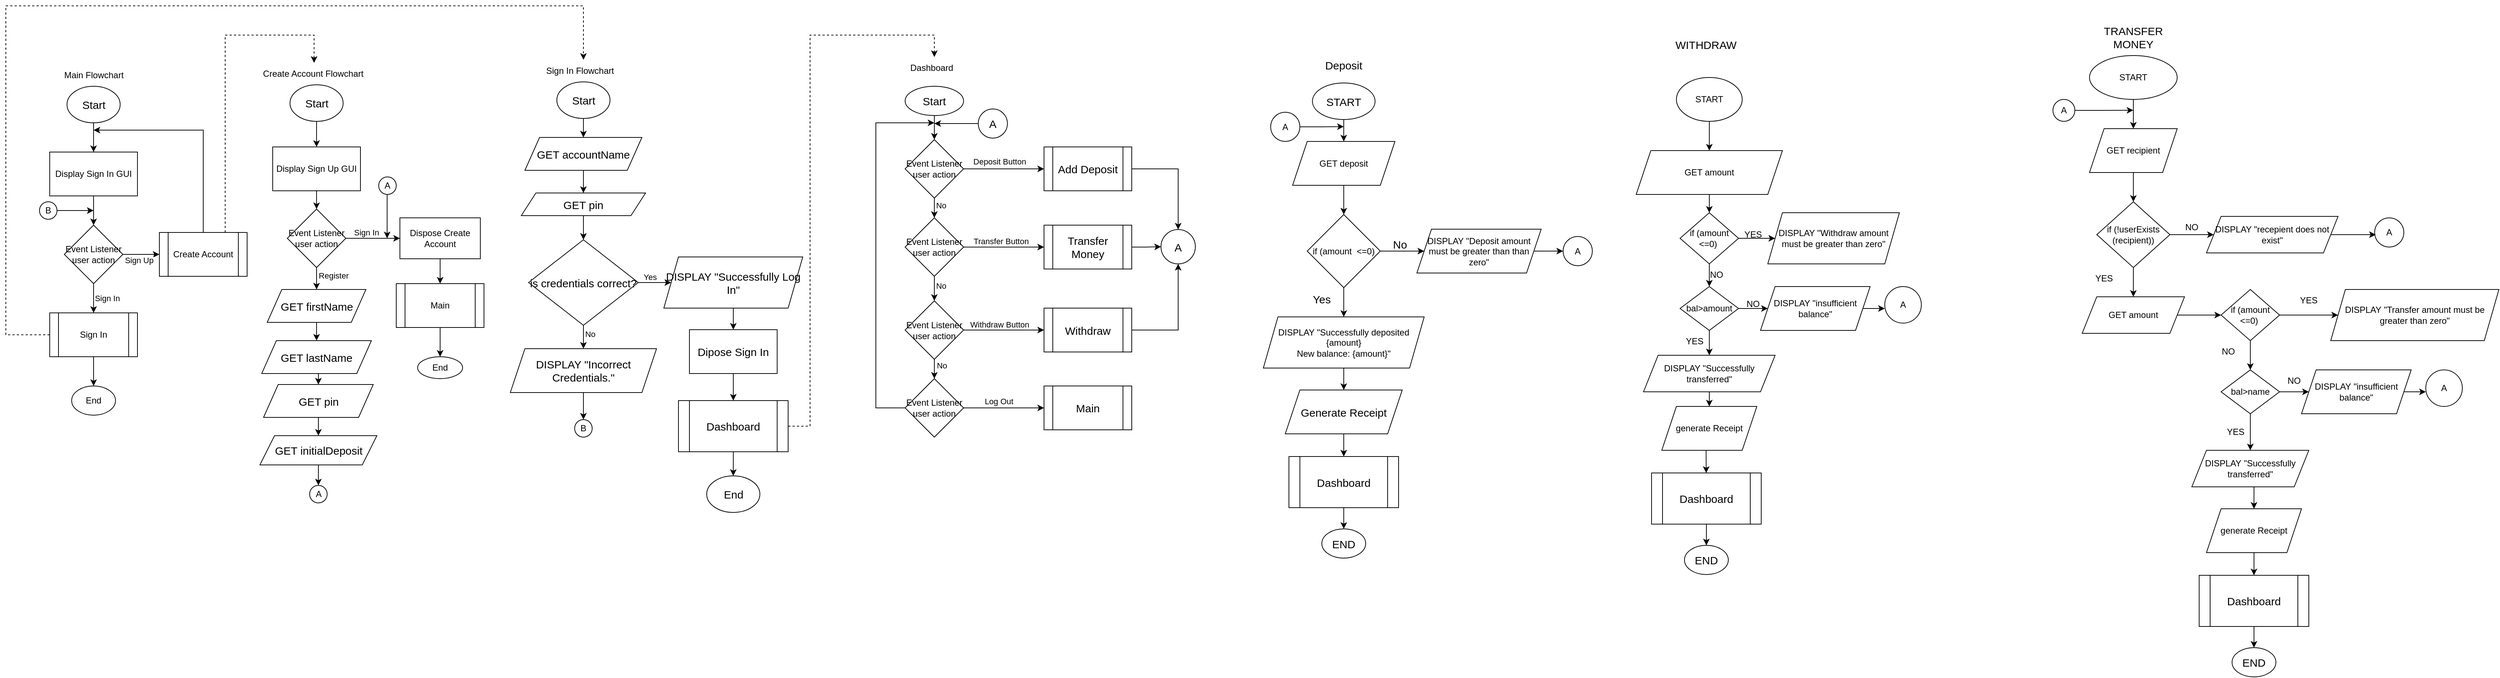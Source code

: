 <mxfile version="25.0.2">
  <diagram name="Page-1" id="4uDW6pqK8jlAVulysUsF">
    <mxGraphModel dx="2317" dy="11887" grid="1" gridSize="10" guides="1" tooltips="1" connect="1" arrows="1" fold="1" page="1" pageScale="1" pageWidth="850" pageHeight="1100" math="0" shadow="0">
      <root>
        <mxCell id="0" />
        <mxCell id="1" parent="0" />
        <mxCell id="JkztsXf71j5ndPKpqwyT-1" style="edgeStyle=orthogonalEdgeStyle;rounded=0;orthogonalLoop=1;jettySize=auto;html=1;exitX=0.5;exitY=1;exitDx=0;exitDy=0;entryX=0.5;entryY=0;entryDx=0;entryDy=0;" parent="1" source="JkztsXf71j5ndPKpqwyT-171" target="JkztsXf71j5ndPKpqwyT-6" edge="1">
          <mxGeometry relative="1" as="geometry">
            <mxPoint x="415.005" y="-9557" as="sourcePoint" />
            <mxPoint x="415.0" y="-9527" as="targetPoint" />
          </mxGeometry>
        </mxCell>
        <mxCell id="JkztsXf71j5ndPKpqwyT-186" value="Register" style="edgeLabel;html=1;align=center;verticalAlign=middle;resizable=0;points=[];" parent="JkztsXf71j5ndPKpqwyT-1" vertex="1" connectable="0">
          <mxGeometry x="-0.175" relative="1" as="geometry">
            <mxPoint x="23" y="-2" as="offset" />
          </mxGeometry>
        </mxCell>
        <mxCell id="JkztsXf71j5ndPKpqwyT-170" value="" style="edgeStyle=orthogonalEdgeStyle;rounded=0;orthogonalLoop=1;jettySize=auto;html=1;" parent="1" source="JkztsXf71j5ndPKpqwyT-2" target="JkztsXf71j5ndPKpqwyT-169" edge="1">
          <mxGeometry relative="1" as="geometry" />
        </mxCell>
        <mxCell id="JkztsXf71j5ndPKpqwyT-2" value="&lt;span style=&quot;font-size: 15px;&quot;&gt;Start&lt;/span&gt;" style="ellipse;whiteSpace=wrap;html=1;" parent="1" vertex="1">
          <mxGeometry x="378.64" y="-9852" width="72.73" height="50" as="geometry" />
        </mxCell>
        <mxCell id="JkztsXf71j5ndPKpqwyT-5" style="edgeStyle=orthogonalEdgeStyle;rounded=0;orthogonalLoop=1;jettySize=auto;html=1;exitX=0.5;exitY=1;exitDx=0;exitDy=0;" parent="1" source="JkztsXf71j5ndPKpqwyT-6" target="JkztsXf71j5ndPKpqwyT-8" edge="1">
          <mxGeometry relative="1" as="geometry" />
        </mxCell>
        <mxCell id="JkztsXf71j5ndPKpqwyT-6" value="&lt;font style=&quot;font-size: 15px;&quot;&gt;GET firstName&lt;/font&gt;" style="shape=parallelogram;perimeter=parallelogramPerimeter;whiteSpace=wrap;html=1;fixedSize=1;" parent="1" vertex="1">
          <mxGeometry x="347.5" y="-9572" width="135" height="45" as="geometry" />
        </mxCell>
        <mxCell id="JkztsXf71j5ndPKpqwyT-7" style="edgeStyle=orthogonalEdgeStyle;rounded=0;orthogonalLoop=1;jettySize=auto;html=1;exitX=0.5;exitY=1;exitDx=0;exitDy=0;entryX=0.5;entryY=0;entryDx=0;entryDy=0;" parent="1" source="JkztsXf71j5ndPKpqwyT-8" target="JkztsXf71j5ndPKpqwyT-10" edge="1">
          <mxGeometry relative="1" as="geometry" />
        </mxCell>
        <mxCell id="JkztsXf71j5ndPKpqwyT-8" value="&lt;font style=&quot;font-size: 15px;&quot;&gt;GET lastName&lt;/font&gt;" style="shape=parallelogram;perimeter=parallelogramPerimeter;whiteSpace=wrap;html=1;fixedSize=1;" parent="1" vertex="1">
          <mxGeometry x="340" y="-9502" width="150" height="45" as="geometry" />
        </mxCell>
        <mxCell id="JkztsXf71j5ndPKpqwyT-9" style="edgeStyle=orthogonalEdgeStyle;rounded=0;orthogonalLoop=1;jettySize=auto;html=1;exitX=0.5;exitY=1;exitDx=0;exitDy=0;entryX=0.5;entryY=0;entryDx=0;entryDy=0;" parent="1" source="JkztsXf71j5ndPKpqwyT-10" target="JkztsXf71j5ndPKpqwyT-12" edge="1">
          <mxGeometry relative="1" as="geometry" />
        </mxCell>
        <mxCell id="JkztsXf71j5ndPKpqwyT-10" value="&lt;font style=&quot;font-size: 15px;&quot;&gt;GET pin&lt;/font&gt;" style="shape=parallelogram;perimeter=parallelogramPerimeter;whiteSpace=wrap;html=1;fixedSize=1;" parent="1" vertex="1">
          <mxGeometry x="342.5" y="-9442" width="150" height="45" as="geometry" />
        </mxCell>
        <mxCell id="JkztsXf71j5ndPKpqwyT-209" value="" style="edgeStyle=orthogonalEdgeStyle;rounded=0;orthogonalLoop=1;jettySize=auto;html=1;" parent="1" source="JkztsXf71j5ndPKpqwyT-12" target="JkztsXf71j5ndPKpqwyT-208" edge="1">
          <mxGeometry relative="1" as="geometry" />
        </mxCell>
        <mxCell id="JkztsXf71j5ndPKpqwyT-12" value="&lt;font style=&quot;font-size: 15px;&quot;&gt;GET initialDeposit&lt;/font&gt;" style="shape=parallelogram;perimeter=parallelogramPerimeter;whiteSpace=wrap;html=1;fixedSize=1;" parent="1" vertex="1">
          <mxGeometry x="337.5" y="-9372" width="160" height="40" as="geometry" />
        </mxCell>
        <mxCell id="JkztsXf71j5ndPKpqwyT-15" style="edgeStyle=orthogonalEdgeStyle;rounded=0;orthogonalLoop=1;jettySize=auto;html=1;exitX=0.5;exitY=1;exitDx=0;exitDy=0;entryX=0.5;entryY=0;entryDx=0;entryDy=0;" parent="1" source="JkztsXf71j5ndPKpqwyT-219" target="JkztsXf71j5ndPKpqwyT-18" edge="1">
          <mxGeometry relative="1" as="geometry">
            <mxPoint x="780.005" y="-9803.5" as="sourcePoint" />
          </mxGeometry>
        </mxCell>
        <mxCell id="JkztsXf71j5ndPKpqwyT-17" style="edgeStyle=orthogonalEdgeStyle;rounded=0;orthogonalLoop=1;jettySize=auto;html=1;exitX=0.5;exitY=1;exitDx=0;exitDy=0;entryX=0.5;entryY=0;entryDx=0;entryDy=0;" parent="1" source="JkztsXf71j5ndPKpqwyT-18" target="JkztsXf71j5ndPKpqwyT-20" edge="1">
          <mxGeometry relative="1" as="geometry" />
        </mxCell>
        <mxCell id="JkztsXf71j5ndPKpqwyT-18" value="GET accountName" style="shape=parallelogram;perimeter=parallelogramPerimeter;whiteSpace=wrap;html=1;fixedSize=1;fontSize=15;" parent="1" vertex="1">
          <mxGeometry x="700" y="-9780" width="160" height="45" as="geometry" />
        </mxCell>
        <mxCell id="JkztsXf71j5ndPKpqwyT-19" style="edgeStyle=orthogonalEdgeStyle;rounded=0;orthogonalLoop=1;jettySize=auto;html=1;exitX=0.5;exitY=1;exitDx=0;exitDy=0;entryX=0.5;entryY=0;entryDx=0;entryDy=0;" parent="1" source="JkztsXf71j5ndPKpqwyT-20" target="JkztsXf71j5ndPKpqwyT-23" edge="1">
          <mxGeometry relative="1" as="geometry">
            <mxPoint x="780" y="-9573.5" as="targetPoint" />
          </mxGeometry>
        </mxCell>
        <mxCell id="JkztsXf71j5ndPKpqwyT-20" value="GET pin" style="shape=parallelogram;perimeter=parallelogramPerimeter;whiteSpace=wrap;html=1;fixedSize=1;fontSize=15;" parent="1" vertex="1">
          <mxGeometry x="695" y="-9704" width="170" height="31" as="geometry" />
        </mxCell>
        <mxCell id="JkztsXf71j5ndPKpqwyT-21" style="edgeStyle=orthogonalEdgeStyle;rounded=0;orthogonalLoop=1;jettySize=auto;html=1;exitX=1;exitY=0.5;exitDx=0;exitDy=0;entryX=0;entryY=0.5;entryDx=0;entryDy=0;" parent="1" source="JkztsXf71j5ndPKpqwyT-23" target="JkztsXf71j5ndPKpqwyT-25" edge="1">
          <mxGeometry relative="1" as="geometry" />
        </mxCell>
        <mxCell id="JkztsXf71j5ndPKpqwyT-225" value="Yes" style="edgeLabel;html=1;align=center;verticalAlign=middle;resizable=0;points=[];" parent="JkztsXf71j5ndPKpqwyT-21" vertex="1" connectable="0">
          <mxGeometry x="-0.115" y="-3" relative="1" as="geometry">
            <mxPoint y="-5" as="offset" />
          </mxGeometry>
        </mxCell>
        <mxCell id="JkztsXf71j5ndPKpqwyT-22" style="edgeStyle=orthogonalEdgeStyle;rounded=0;orthogonalLoop=1;jettySize=auto;html=1;exitX=0.5;exitY=1;exitDx=0;exitDy=0;entryX=0.5;entryY=0;entryDx=0;entryDy=0;" parent="1" source="JkztsXf71j5ndPKpqwyT-23" target="JkztsXf71j5ndPKpqwyT-29" edge="1">
          <mxGeometry relative="1" as="geometry" />
        </mxCell>
        <mxCell id="JkztsXf71j5ndPKpqwyT-224" value="No" style="edgeLabel;html=1;align=center;verticalAlign=middle;resizable=0;points=[];" parent="JkztsXf71j5ndPKpqwyT-22" vertex="1" connectable="0">
          <mxGeometry x="-0.317" relative="1" as="geometry">
            <mxPoint x="9" y="1" as="offset" />
          </mxGeometry>
        </mxCell>
        <mxCell id="JkztsXf71j5ndPKpqwyT-23" value="is credentials correct?" style="rhombus;whiteSpace=wrap;html=1;fontSize=15;" parent="1" vertex="1">
          <mxGeometry x="705" y="-9640" width="150" height="117" as="geometry" />
        </mxCell>
        <mxCell id="JkztsXf71j5ndPKpqwyT-232" value="" style="edgeStyle=orthogonalEdgeStyle;rounded=0;orthogonalLoop=1;jettySize=auto;html=1;" parent="1" source="JkztsXf71j5ndPKpqwyT-25" target="JkztsXf71j5ndPKpqwyT-231" edge="1">
          <mxGeometry relative="1" as="geometry" />
        </mxCell>
        <mxCell id="JkztsXf71j5ndPKpqwyT-25" value="DISPLAY &quot;Successfully Log In&quot;" style="shape=parallelogram;perimeter=parallelogramPerimeter;whiteSpace=wrap;html=1;fixedSize=1;fontSize=15;" parent="1" vertex="1">
          <mxGeometry x="890" y="-9616.5" width="190" height="70" as="geometry" />
        </mxCell>
        <mxCell id="JkztsXf71j5ndPKpqwyT-26" style="edgeStyle=orthogonalEdgeStyle;rounded=0;orthogonalLoop=1;jettySize=auto;html=1;exitX=0.5;exitY=1;exitDx=0;exitDy=0;" parent="1" edge="1">
          <mxGeometry relative="1" as="geometry">
            <mxPoint x="900" y="-9606.5" as="sourcePoint" />
            <mxPoint x="900" y="-9606.5" as="targetPoint" />
          </mxGeometry>
        </mxCell>
        <mxCell id="JkztsXf71j5ndPKpqwyT-245" value="" style="edgeStyle=orthogonalEdgeStyle;rounded=0;orthogonalLoop=1;jettySize=auto;html=1;" parent="1" source="JkztsXf71j5ndPKpqwyT-29" target="JkztsXf71j5ndPKpqwyT-243" edge="1">
          <mxGeometry relative="1" as="geometry" />
        </mxCell>
        <mxCell id="JkztsXf71j5ndPKpqwyT-29" value="DISPLAY &quot;Incorrect Credentials.&quot;" style="shape=parallelogram;perimeter=parallelogramPerimeter;whiteSpace=wrap;html=1;fixedSize=1;fontSize=15;" parent="1" vertex="1">
          <mxGeometry x="680" y="-9491" width="200" height="60" as="geometry" />
        </mxCell>
        <mxCell id="JkztsXf71j5ndPKpqwyT-248" value="" style="edgeStyle=orthogonalEdgeStyle;rounded=0;orthogonalLoop=1;jettySize=auto;html=1;" parent="1" source="JkztsXf71j5ndPKpqwyT-45" target="JkztsXf71j5ndPKpqwyT-247" edge="1">
          <mxGeometry relative="1" as="geometry" />
        </mxCell>
        <mxCell id="JkztsXf71j5ndPKpqwyT-45" value="&lt;font style=&quot;font-size: 15px;&quot;&gt;Dashboard&lt;/font&gt;" style="shape=process;whiteSpace=wrap;html=1;backgroundOutline=1;" parent="1" vertex="1">
          <mxGeometry x="910" y="-9420" width="150" height="70" as="geometry" />
        </mxCell>
        <mxCell id="JkztsXf71j5ndPKpqwyT-157" value="" style="edgeStyle=orthogonalEdgeStyle;rounded=0;orthogonalLoop=1;jettySize=auto;html=1;" parent="1" source="JkztsXf71j5ndPKpqwyT-139" target="JkztsXf71j5ndPKpqwyT-156" edge="1">
          <mxGeometry relative="1" as="geometry" />
        </mxCell>
        <mxCell id="JkztsXf71j5ndPKpqwyT-139" value="&lt;span style=&quot;font-size: 15px;&quot;&gt;Start&lt;/span&gt;" style="ellipse;whiteSpace=wrap;html=1;" parent="1" vertex="1">
          <mxGeometry x="73.64" y="-9850" width="72.73" height="50" as="geometry" />
        </mxCell>
        <mxCell id="JkztsXf71j5ndPKpqwyT-203" value="" style="edgeStyle=orthogonalEdgeStyle;rounded=0;orthogonalLoop=1;jettySize=auto;html=1;" parent="1" source="JkztsXf71j5ndPKpqwyT-142" target="JkztsXf71j5ndPKpqwyT-202" edge="1">
          <mxGeometry relative="1" as="geometry" />
        </mxCell>
        <mxCell id="JkztsXf71j5ndPKpqwyT-142" value="Sign In" style="shape=process;whiteSpace=wrap;html=1;backgroundOutline=1;" parent="1" vertex="1">
          <mxGeometry x="50.005" y="-9540" width="120" height="60" as="geometry" />
        </mxCell>
        <mxCell id="JkztsXf71j5ndPKpqwyT-176" style="edgeStyle=elbowEdgeStyle;rounded=0;orthogonalLoop=1;jettySize=auto;html=1;" parent="1" source="JkztsXf71j5ndPKpqwyT-153" edge="1">
          <mxGeometry relative="1" as="geometry">
            <mxPoint x="110" y="-9790" as="targetPoint" />
            <Array as="points">
              <mxPoint x="260" y="-9700" />
            </Array>
          </mxGeometry>
        </mxCell>
        <mxCell id="JkztsXf71j5ndPKpqwyT-237" style="edgeStyle=orthogonalEdgeStyle;rounded=0;orthogonalLoop=1;jettySize=auto;html=1;exitX=0.75;exitY=0;exitDx=0;exitDy=0;entryX=0.51;entryY=0;entryDx=0;entryDy=0;entryPerimeter=0;dashed=1;" parent="1" source="JkztsXf71j5ndPKpqwyT-153" target="JkztsXf71j5ndPKpqwyT-168" edge="1">
          <mxGeometry relative="1" as="geometry">
            <mxPoint x="320" y="-9920" as="targetPoint" />
            <Array as="points">
              <mxPoint x="290" y="-9920" />
              <mxPoint x="412" y="-9920" />
            </Array>
          </mxGeometry>
        </mxCell>
        <mxCell id="JkztsXf71j5ndPKpqwyT-153" value="Create Account" style="shape=process;whiteSpace=wrap;html=1;backgroundOutline=1;" parent="1" vertex="1">
          <mxGeometry x="200.005" y="-9650" width="120" height="60" as="geometry" />
        </mxCell>
        <mxCell id="JkztsXf71j5ndPKpqwyT-160" value="" style="edgeStyle=orthogonalEdgeStyle;rounded=0;orthogonalLoop=1;jettySize=auto;html=1;" parent="1" source="JkztsXf71j5ndPKpqwyT-156" target="JkztsXf71j5ndPKpqwyT-159" edge="1">
          <mxGeometry relative="1" as="geometry" />
        </mxCell>
        <mxCell id="JkztsXf71j5ndPKpqwyT-156" value="Display Sign In GUI" style="whiteSpace=wrap;html=1;" parent="1" vertex="1">
          <mxGeometry x="50.01" y="-9760" width="120" height="60" as="geometry" />
        </mxCell>
        <mxCell id="JkztsXf71j5ndPKpqwyT-161" value="" style="edgeStyle=orthogonalEdgeStyle;rounded=0;orthogonalLoop=1;jettySize=auto;html=1;" parent="1" source="JkztsXf71j5ndPKpqwyT-159" target="JkztsXf71j5ndPKpqwyT-142" edge="1">
          <mxGeometry relative="1" as="geometry" />
        </mxCell>
        <mxCell id="JkztsXf71j5ndPKpqwyT-174" value="Sign In&amp;nbsp;" style="edgeLabel;html=1;align=center;verticalAlign=middle;resizable=0;points=[];" parent="JkztsXf71j5ndPKpqwyT-161" vertex="1" connectable="0">
          <mxGeometry x="-0.192" y="1" relative="1" as="geometry">
            <mxPoint x="19" y="4" as="offset" />
          </mxGeometry>
        </mxCell>
        <mxCell id="JkztsXf71j5ndPKpqwyT-164" value="" style="edgeStyle=orthogonalEdgeStyle;rounded=0;orthogonalLoop=1;jettySize=auto;html=1;" parent="1" source="JkztsXf71j5ndPKpqwyT-159" target="JkztsXf71j5ndPKpqwyT-153" edge="1">
          <mxGeometry relative="1" as="geometry" />
        </mxCell>
        <mxCell id="JkztsXf71j5ndPKpqwyT-173" value="Sign Up" style="edgeLabel;html=1;align=center;verticalAlign=middle;resizable=0;points=[];" parent="JkztsXf71j5ndPKpqwyT-164" vertex="1" connectable="0">
          <mxGeometry x="-0.172" y="1" relative="1" as="geometry">
            <mxPoint x="1" y="9" as="offset" />
          </mxGeometry>
        </mxCell>
        <mxCell id="JkztsXf71j5ndPKpqwyT-159" value="Event Listener user action" style="rhombus;whiteSpace=wrap;html=1;" parent="1" vertex="1">
          <mxGeometry x="70.005" y="-9660" width="80" height="80" as="geometry" />
        </mxCell>
        <mxCell id="JkztsXf71j5ndPKpqwyT-167" value="Main Flowchart" style="text;html=1;align=center;verticalAlign=middle;resizable=0;points=[];autosize=1;strokeColor=none;fillColor=none;" parent="1" vertex="1">
          <mxGeometry x="60.0" y="-9880" width="100" height="30" as="geometry" />
        </mxCell>
        <mxCell id="JkztsXf71j5ndPKpqwyT-168" value="Create Account Flowchart" style="text;html=1;align=center;verticalAlign=middle;resizable=0;points=[];autosize=1;strokeColor=none;fillColor=none;" parent="1" vertex="1">
          <mxGeometry x="330" y="-9882" width="160" height="30" as="geometry" />
        </mxCell>
        <mxCell id="JkztsXf71j5ndPKpqwyT-172" value="" style="edgeStyle=orthogonalEdgeStyle;rounded=0;orthogonalLoop=1;jettySize=auto;html=1;" parent="1" source="JkztsXf71j5ndPKpqwyT-169" target="JkztsXf71j5ndPKpqwyT-171" edge="1">
          <mxGeometry relative="1" as="geometry" />
        </mxCell>
        <mxCell id="JkztsXf71j5ndPKpqwyT-169" value="Display Sign Up GUI" style="whiteSpace=wrap;html=1;" parent="1" vertex="1">
          <mxGeometry x="355.005" y="-9767" width="120" height="60" as="geometry" />
        </mxCell>
        <mxCell id="JkztsXf71j5ndPKpqwyT-215" value="" style="edgeStyle=orthogonalEdgeStyle;rounded=0;orthogonalLoop=1;jettySize=auto;html=1;" parent="1" source="JkztsXf71j5ndPKpqwyT-171" target="JkztsXf71j5ndPKpqwyT-214" edge="1">
          <mxGeometry relative="1" as="geometry" />
        </mxCell>
        <mxCell id="JkztsXf71j5ndPKpqwyT-216" value="Sign In" style="edgeLabel;html=1;align=center;verticalAlign=middle;resizable=0;points=[];" parent="JkztsXf71j5ndPKpqwyT-215" vertex="1" connectable="0">
          <mxGeometry x="-0.447" y="1" relative="1" as="geometry">
            <mxPoint x="7" y="-7" as="offset" />
          </mxGeometry>
        </mxCell>
        <mxCell id="JkztsXf71j5ndPKpqwyT-171" value="Event Listener&lt;div&gt;user action&lt;/div&gt;" style="rhombus;whiteSpace=wrap;html=1;" parent="1" vertex="1">
          <mxGeometry x="375.005" y="-9682" width="80" height="80" as="geometry" />
        </mxCell>
        <mxCell id="JkztsXf71j5ndPKpqwyT-205" value="" style="edgeStyle=orthogonalEdgeStyle;rounded=0;orthogonalLoop=1;jettySize=auto;html=1;" parent="1" source="JkztsXf71j5ndPKpqwyT-195" target="JkztsXf71j5ndPKpqwyT-204" edge="1">
          <mxGeometry relative="1" as="geometry" />
        </mxCell>
        <mxCell id="JkztsXf71j5ndPKpqwyT-195" value="Main" style="shape=process;whiteSpace=wrap;html=1;backgroundOutline=1;" parent="1" vertex="1">
          <mxGeometry x="523.99" y="-9580" width="120" height="60" as="geometry" />
        </mxCell>
        <mxCell id="JkztsXf71j5ndPKpqwyT-202" value="End" style="ellipse;whiteSpace=wrap;html=1;" parent="1" vertex="1">
          <mxGeometry x="80.02" y="-9440" width="59.98" height="40" as="geometry" />
        </mxCell>
        <mxCell id="JkztsXf71j5ndPKpqwyT-204" value="End" style="ellipse;whiteSpace=wrap;html=1;" parent="1" vertex="1">
          <mxGeometry x="553.24" y="-9480" width="61.5" height="30" as="geometry" />
        </mxCell>
        <mxCell id="JkztsXf71j5ndPKpqwyT-208" value="A" style="ellipse;whiteSpace=wrap;html=1;" parent="1" vertex="1">
          <mxGeometry x="405.5" y="-9304" width="24" height="24" as="geometry" />
        </mxCell>
        <mxCell id="JkztsXf71j5ndPKpqwyT-218" value="" style="edgeStyle=orthogonalEdgeStyle;rounded=0;orthogonalLoop=1;jettySize=auto;html=1;" parent="1" source="JkztsXf71j5ndPKpqwyT-210" edge="1">
          <mxGeometry relative="1" as="geometry">
            <mxPoint x="511.5" y="-9642" as="targetPoint" />
          </mxGeometry>
        </mxCell>
        <mxCell id="JkztsXf71j5ndPKpqwyT-210" value="A" style="ellipse;whiteSpace=wrap;html=1;" parent="1" vertex="1">
          <mxGeometry x="500" y="-9726" width="24" height="24" as="geometry" />
        </mxCell>
        <mxCell id="JkztsXf71j5ndPKpqwyT-217" value="" style="edgeStyle=orthogonalEdgeStyle;rounded=0;orthogonalLoop=1;jettySize=auto;html=1;" parent="1" source="JkztsXf71j5ndPKpqwyT-214" target="JkztsXf71j5ndPKpqwyT-195" edge="1">
          <mxGeometry relative="1" as="geometry" />
        </mxCell>
        <mxCell id="JkztsXf71j5ndPKpqwyT-214" value="Dispose Create Account" style="whiteSpace=wrap;html=1;" parent="1" vertex="1">
          <mxGeometry x="529" y="-9670" width="109.99" height="56" as="geometry" />
        </mxCell>
        <mxCell id="JkztsXf71j5ndPKpqwyT-219" value="&lt;span style=&quot;font-size: 15px;&quot;&gt;Start&lt;/span&gt;" style="ellipse;whiteSpace=wrap;html=1;" parent="1" vertex="1">
          <mxGeometry x="743.63" y="-9856" width="72.73" height="50" as="geometry" />
        </mxCell>
        <mxCell id="JkztsXf71j5ndPKpqwyT-223" style="edgeStyle=orthogonalEdgeStyle;rounded=0;orthogonalLoop=1;jettySize=auto;html=1;exitX=0.5;exitY=1;exitDx=0;exitDy=0;" parent="1" edge="1">
          <mxGeometry relative="1" as="geometry">
            <mxPoint x="760" y="-9476.5" as="sourcePoint" />
            <mxPoint x="760" y="-9476.5" as="targetPoint" />
          </mxGeometry>
        </mxCell>
        <mxCell id="JkztsXf71j5ndPKpqwyT-230" value="Sign In Flowchart" style="text;html=1;align=center;verticalAlign=middle;resizable=0;points=[];autosize=1;strokeColor=none;fillColor=none;" parent="1" vertex="1">
          <mxGeometry x="715" y="-9886" width="120" height="30" as="geometry" />
        </mxCell>
        <mxCell id="JkztsXf71j5ndPKpqwyT-233" value="" style="edgeStyle=orthogonalEdgeStyle;rounded=0;orthogonalLoop=1;jettySize=auto;html=1;" parent="1" source="JkztsXf71j5ndPKpqwyT-231" target="JkztsXf71j5ndPKpqwyT-45" edge="1">
          <mxGeometry relative="1" as="geometry" />
        </mxCell>
        <mxCell id="JkztsXf71j5ndPKpqwyT-231" value="Dipose Sign In" style="whiteSpace=wrap;html=1;fontSize=15;" parent="1" vertex="1">
          <mxGeometry x="925" y="-9517" width="120" height="60" as="geometry" />
        </mxCell>
        <mxCell id="JkztsXf71j5ndPKpqwyT-234" style="edgeStyle=orthogonalEdgeStyle;rounded=0;orthogonalLoop=1;jettySize=auto;html=1;entryX=0.542;entryY=-0.008;entryDx=0;entryDy=0;entryPerimeter=0;dashed=1;" parent="1" source="JkztsXf71j5ndPKpqwyT-142" target="JkztsXf71j5ndPKpqwyT-230" edge="1">
          <mxGeometry relative="1" as="geometry">
            <Array as="points">
              <mxPoint x="-10" y="-9510" />
              <mxPoint x="-10" y="-9960" />
              <mxPoint x="780" y="-9960" />
            </Array>
          </mxGeometry>
        </mxCell>
        <mxCell id="JkztsXf71j5ndPKpqwyT-242" style="edgeStyle=orthogonalEdgeStyle;rounded=0;orthogonalLoop=1;jettySize=auto;html=1;" parent="1" source="JkztsXf71j5ndPKpqwyT-241" edge="1">
          <mxGeometry relative="1" as="geometry">
            <mxPoint x="110" y="-9680" as="targetPoint" />
          </mxGeometry>
        </mxCell>
        <mxCell id="JkztsXf71j5ndPKpqwyT-241" value="B" style="ellipse;whiteSpace=wrap;html=1;" parent="1" vertex="1">
          <mxGeometry x="36.0" y="-9692" width="24" height="24" as="geometry" />
        </mxCell>
        <mxCell id="JkztsXf71j5ndPKpqwyT-243" value="B" style="ellipse;whiteSpace=wrap;html=1;" parent="1" vertex="1">
          <mxGeometry x="768" y="-9394" width="24" height="24" as="geometry" />
        </mxCell>
        <mxCell id="JkztsXf71j5ndPKpqwyT-247" value="&lt;span style=&quot;font-size: 15px;&quot;&gt;End&lt;/span&gt;" style="ellipse;whiteSpace=wrap;html=1;" parent="1" vertex="1">
          <mxGeometry x="948.64" y="-9317" width="72.73" height="50" as="geometry" />
        </mxCell>
        <mxCell id="i7Oei2AFkARMC62cGmq6-1" value="Dashboard" style="text;html=1;align=center;verticalAlign=middle;resizable=0;points=[];autosize=1;strokeColor=none;fillColor=none;" parent="1" vertex="1">
          <mxGeometry x="1216" y="-9890" width="80" height="30" as="geometry" />
        </mxCell>
        <mxCell id="hdrvY5TLNorQvgxIyoRD-92" style="edgeStyle=orthogonalEdgeStyle;rounded=0;orthogonalLoop=1;jettySize=auto;html=1;entryX=0.5;entryY=0;entryDx=0;entryDy=0;" edge="1" parent="1" source="_YGeGJDo8BTtI1r9FFeI-8" target="_YGeGJDo8BTtI1r9FFeI-35">
          <mxGeometry relative="1" as="geometry" />
        </mxCell>
        <mxCell id="_YGeGJDo8BTtI1r9FFeI-8" value="&lt;font style=&quot;font-size: 15px;&quot;&gt;Add Deposit&lt;/font&gt;" style="shape=process;whiteSpace=wrap;html=1;backgroundOutline=1;" parent="1" vertex="1">
          <mxGeometry x="1410" y="-9767" width="120" height="60" as="geometry" />
        </mxCell>
        <mxCell id="_YGeGJDo8BTtI1r9FFeI-36" value="" style="edgeStyle=orthogonalEdgeStyle;rounded=0;orthogonalLoop=1;jettySize=auto;html=1;" parent="1" source="_YGeGJDo8BTtI1r9FFeI-9" target="_YGeGJDo8BTtI1r9FFeI-35" edge="1">
          <mxGeometry relative="1" as="geometry" />
        </mxCell>
        <mxCell id="_YGeGJDo8BTtI1r9FFeI-9" value="&lt;font style=&quot;font-size: 15px;&quot;&gt;Transfer Money&lt;/font&gt;" style="shape=process;whiteSpace=wrap;html=1;backgroundOutline=1;" parent="1" vertex="1">
          <mxGeometry x="1410" y="-9660" width="120" height="60" as="geometry" />
        </mxCell>
        <mxCell id="hdrvY5TLNorQvgxIyoRD-93" style="edgeStyle=orthogonalEdgeStyle;rounded=0;orthogonalLoop=1;jettySize=auto;html=1;entryX=0.5;entryY=1;entryDx=0;entryDy=0;" edge="1" parent="1" source="_YGeGJDo8BTtI1r9FFeI-10" target="_YGeGJDo8BTtI1r9FFeI-35">
          <mxGeometry relative="1" as="geometry" />
        </mxCell>
        <mxCell id="_YGeGJDo8BTtI1r9FFeI-10" value="&lt;font style=&quot;font-size: 15px;&quot;&gt;Withdraw&lt;/font&gt;" style="shape=process;whiteSpace=wrap;html=1;backgroundOutline=1;" parent="1" vertex="1">
          <mxGeometry x="1410" y="-9546.5" width="120" height="60" as="geometry" />
        </mxCell>
        <mxCell id="_YGeGJDo8BTtI1r9FFeI-22" value="" style="edgeStyle=orthogonalEdgeStyle;rounded=0;orthogonalLoop=1;jettySize=auto;html=1;" parent="1" source="_YGeGJDo8BTtI1r9FFeI-15" target="_YGeGJDo8BTtI1r9FFeI-20" edge="1">
          <mxGeometry relative="1" as="geometry" />
        </mxCell>
        <mxCell id="_YGeGJDo8BTtI1r9FFeI-15" value="&lt;font style=&quot;font-size: 15px;&quot;&gt;Start&lt;/font&gt;" style="ellipse;whiteSpace=wrap;html=1;" parent="1" vertex="1">
          <mxGeometry x="1220" y="-9850" width="80" height="40" as="geometry" />
        </mxCell>
        <mxCell id="hdrvY5TLNorQvgxIyoRD-89" style="edgeStyle=orthogonalEdgeStyle;rounded=0;orthogonalLoop=1;jettySize=auto;html=1;" edge="1" parent="1" source="_YGeGJDo8BTtI1r9FFeI-17">
          <mxGeometry relative="1" as="geometry">
            <mxPoint x="1260" y="-9799" as="targetPoint" />
          </mxGeometry>
        </mxCell>
        <mxCell id="_YGeGJDo8BTtI1r9FFeI-17" value="&lt;font style=&quot;font-size: 15px;&quot;&gt;A&lt;/font&gt;" style="ellipse;whiteSpace=wrap;html=1;aspect=fixed;" parent="1" vertex="1">
          <mxGeometry x="1320" y="-9819" width="40" height="40" as="geometry" />
        </mxCell>
        <mxCell id="_YGeGJDo8BTtI1r9FFeI-18" style="edgeStyle=orthogonalEdgeStyle;rounded=0;orthogonalLoop=1;jettySize=auto;html=1;dashed=1;" parent="1" source="JkztsXf71j5ndPKpqwyT-45" target="i7Oei2AFkARMC62cGmq6-1" edge="1">
          <mxGeometry relative="1" as="geometry">
            <Array as="points">
              <mxPoint x="1090" y="-9385" />
              <mxPoint x="1090" y="-9920" />
              <mxPoint x="1260" y="-9920" />
            </Array>
          </mxGeometry>
        </mxCell>
        <mxCell id="_YGeGJDo8BTtI1r9FFeI-23" value="" style="edgeStyle=orthogonalEdgeStyle;rounded=0;orthogonalLoop=1;jettySize=auto;html=1;" parent="1" source="_YGeGJDo8BTtI1r9FFeI-20" target="_YGeGJDo8BTtI1r9FFeI-8" edge="1">
          <mxGeometry relative="1" as="geometry" />
        </mxCell>
        <mxCell id="_YGeGJDo8BTtI1r9FFeI-24" value="Deposit Button" style="edgeLabel;html=1;align=center;verticalAlign=middle;resizable=0;points=[];" parent="_YGeGJDo8BTtI1r9FFeI-23" vertex="1" connectable="0">
          <mxGeometry x="-0.412" y="1" relative="1" as="geometry">
            <mxPoint x="16" y="-9" as="offset" />
          </mxGeometry>
        </mxCell>
        <mxCell id="_YGeGJDo8BTtI1r9FFeI-26" value="" style="edgeStyle=orthogonalEdgeStyle;rounded=0;orthogonalLoop=1;jettySize=auto;html=1;" parent="1" source="_YGeGJDo8BTtI1r9FFeI-20" target="_YGeGJDo8BTtI1r9FFeI-25" edge="1">
          <mxGeometry relative="1" as="geometry" />
        </mxCell>
        <mxCell id="_YGeGJDo8BTtI1r9FFeI-42" value="No" style="edgeLabel;html=1;align=center;verticalAlign=middle;resizable=0;points=[];" parent="_YGeGJDo8BTtI1r9FFeI-26" vertex="1" connectable="0">
          <mxGeometry x="0.458" y="-2" relative="1" as="geometry">
            <mxPoint x="11" y="-3" as="offset" />
          </mxGeometry>
        </mxCell>
        <mxCell id="_YGeGJDo8BTtI1r9FFeI-20" value="Event Listener user action" style="rhombus;whiteSpace=wrap;html=1;" parent="1" vertex="1">
          <mxGeometry x="1219.995" y="-9777" width="80" height="80" as="geometry" />
        </mxCell>
        <mxCell id="_YGeGJDo8BTtI1r9FFeI-27" style="edgeStyle=orthogonalEdgeStyle;rounded=0;orthogonalLoop=1;jettySize=auto;html=1;entryX=0;entryY=0.5;entryDx=0;entryDy=0;" parent="1" source="_YGeGJDo8BTtI1r9FFeI-25" target="_YGeGJDo8BTtI1r9FFeI-9" edge="1">
          <mxGeometry relative="1" as="geometry" />
        </mxCell>
        <mxCell id="_YGeGJDo8BTtI1r9FFeI-28" value="Transfer Button" style="edgeLabel;html=1;align=center;verticalAlign=middle;resizable=0;points=[];" parent="_YGeGJDo8BTtI1r9FFeI-27" vertex="1" connectable="0">
          <mxGeometry x="-0.017" y="2" relative="1" as="geometry">
            <mxPoint x="-3" y="-6" as="offset" />
          </mxGeometry>
        </mxCell>
        <mxCell id="_YGeGJDo8BTtI1r9FFeI-30" value="" style="edgeStyle=orthogonalEdgeStyle;rounded=0;orthogonalLoop=1;jettySize=auto;html=1;" parent="1" source="_YGeGJDo8BTtI1r9FFeI-25" target="_YGeGJDo8BTtI1r9FFeI-29" edge="1">
          <mxGeometry relative="1" as="geometry" />
        </mxCell>
        <mxCell id="_YGeGJDo8BTtI1r9FFeI-44" value="No" style="edgeLabel;html=1;align=center;verticalAlign=middle;resizable=0;points=[];" parent="_YGeGJDo8BTtI1r9FFeI-30" vertex="1" connectable="0">
          <mxGeometry x="-0.243" y="-1" relative="1" as="geometry">
            <mxPoint x="10" y="-5" as="offset" />
          </mxGeometry>
        </mxCell>
        <mxCell id="_YGeGJDo8BTtI1r9FFeI-25" value="Event Listener user action" style="rhombus;whiteSpace=wrap;html=1;" parent="1" vertex="1">
          <mxGeometry x="1220.005" y="-9670" width="80" height="80" as="geometry" />
        </mxCell>
        <mxCell id="_YGeGJDo8BTtI1r9FFeI-31" style="edgeStyle=orthogonalEdgeStyle;rounded=0;orthogonalLoop=1;jettySize=auto;html=1;entryX=0;entryY=0.5;entryDx=0;entryDy=0;" parent="1" source="_YGeGJDo8BTtI1r9FFeI-29" target="_YGeGJDo8BTtI1r9FFeI-10" edge="1">
          <mxGeometry relative="1" as="geometry" />
        </mxCell>
        <mxCell id="_YGeGJDo8BTtI1r9FFeI-32" value="Withdraw Button" style="edgeLabel;html=1;align=center;verticalAlign=middle;resizable=0;points=[];" parent="_YGeGJDo8BTtI1r9FFeI-31" vertex="1" connectable="0">
          <mxGeometry x="-0.114" relative="1" as="geometry">
            <mxPoint y="-8" as="offset" />
          </mxGeometry>
        </mxCell>
        <mxCell id="_YGeGJDo8BTtI1r9FFeI-40" value="" style="edgeStyle=orthogonalEdgeStyle;rounded=0;orthogonalLoop=1;jettySize=auto;html=1;" parent="1" source="_YGeGJDo8BTtI1r9FFeI-29" target="_YGeGJDo8BTtI1r9FFeI-39" edge="1">
          <mxGeometry relative="1" as="geometry" />
        </mxCell>
        <mxCell id="_YGeGJDo8BTtI1r9FFeI-45" value="No" style="edgeLabel;html=1;align=center;verticalAlign=middle;resizable=0;points=[];" parent="_YGeGJDo8BTtI1r9FFeI-40" vertex="1" connectable="0">
          <mxGeometry x="-0.814" relative="1" as="geometry">
            <mxPoint x="10" y="3" as="offset" />
          </mxGeometry>
        </mxCell>
        <mxCell id="_YGeGJDo8BTtI1r9FFeI-29" value="Event Listener user action" style="rhombus;whiteSpace=wrap;html=1;" parent="1" vertex="1">
          <mxGeometry x="1220.005" y="-9556.5" width="80" height="80" as="geometry" />
        </mxCell>
        <mxCell id="_YGeGJDo8BTtI1r9FFeI-35" value="&lt;font style=&quot;font-size: 15px;&quot;&gt;A&lt;/font&gt;" style="ellipse;whiteSpace=wrap;html=1;aspect=fixed;" parent="1" vertex="1">
          <mxGeometry x="1570" y="-9654" width="47" height="47" as="geometry" />
        </mxCell>
        <mxCell id="_YGeGJDo8BTtI1r9FFeI-41" style="edgeStyle=orthogonalEdgeStyle;rounded=0;orthogonalLoop=1;jettySize=auto;html=1;entryX=0;entryY=0.5;entryDx=0;entryDy=0;" parent="1" source="_YGeGJDo8BTtI1r9FFeI-39" target="_YGeGJDo8BTtI1r9FFeI-47" edge="1">
          <mxGeometry relative="1" as="geometry">
            <mxPoint x="1410" y="-9410" as="targetPoint" />
          </mxGeometry>
        </mxCell>
        <mxCell id="_YGeGJDo8BTtI1r9FFeI-46" value="Log Out" style="edgeLabel;html=1;align=center;verticalAlign=middle;resizable=0;points=[];" parent="_YGeGJDo8BTtI1r9FFeI-41" vertex="1" connectable="0">
          <mxGeometry x="-0.127" y="-2" relative="1" as="geometry">
            <mxPoint y="-11" as="offset" />
          </mxGeometry>
        </mxCell>
        <mxCell id="hdrvY5TLNorQvgxIyoRD-91" style="edgeStyle=elbowEdgeStyle;rounded=0;orthogonalLoop=1;jettySize=auto;html=1;" edge="1" parent="1" source="_YGeGJDo8BTtI1r9FFeI-39">
          <mxGeometry relative="1" as="geometry">
            <mxPoint x="1260" y="-9800" as="targetPoint" />
            <Array as="points">
              <mxPoint x="1180" y="-9600" />
            </Array>
          </mxGeometry>
        </mxCell>
        <mxCell id="_YGeGJDo8BTtI1r9FFeI-39" value="Event Listener user action" style="rhombus;whiteSpace=wrap;html=1;" parent="1" vertex="1">
          <mxGeometry x="1220.005" y="-9450" width="80" height="80" as="geometry" />
        </mxCell>
        <mxCell id="_YGeGJDo8BTtI1r9FFeI-47" value="&lt;font style=&quot;font-size: 15px;&quot;&gt;Main&lt;/font&gt;" style="shape=process;whiteSpace=wrap;html=1;backgroundOutline=1;" parent="1" vertex="1">
          <mxGeometry x="1410" y="-9440" width="120" height="60" as="geometry" />
        </mxCell>
        <mxCell id="hdrvY5TLNorQvgxIyoRD-1" style="edgeStyle=orthogonalEdgeStyle;rounded=0;orthogonalLoop=1;jettySize=auto;html=1;entryX=0.5;entryY=0;entryDx=0;entryDy=0;" edge="1" parent="1" source="hdrvY5TLNorQvgxIyoRD-2" target="hdrvY5TLNorQvgxIyoRD-5">
          <mxGeometry relative="1" as="geometry" />
        </mxCell>
        <mxCell id="hdrvY5TLNorQvgxIyoRD-2" value="&lt;font style=&quot;font-size: 15px;&quot;&gt;START&lt;/font&gt;" style="ellipse;whiteSpace=wrap;html=1;" vertex="1" parent="1">
          <mxGeometry x="1777.14" y="-9854.5" width="85.71" height="50" as="geometry" />
        </mxCell>
        <mxCell id="hdrvY5TLNorQvgxIyoRD-3" value="&lt;font style=&quot;font-size: 15px;&quot;&gt;Deposit&lt;/font&gt;" style="text;html=1;align=center;verticalAlign=middle;whiteSpace=wrap;rounded=0;" vertex="1" parent="1">
          <mxGeometry x="1790" y="-9894.5" width="60" height="30" as="geometry" />
        </mxCell>
        <mxCell id="hdrvY5TLNorQvgxIyoRD-4" style="edgeStyle=orthogonalEdgeStyle;rounded=0;orthogonalLoop=1;jettySize=auto;html=1;exitX=0.5;exitY=1;exitDx=0;exitDy=0;entryX=0.5;entryY=0;entryDx=0;entryDy=0;" edge="1" parent="1" source="hdrvY5TLNorQvgxIyoRD-5" target="hdrvY5TLNorQvgxIyoRD-8">
          <mxGeometry relative="1" as="geometry" />
        </mxCell>
        <mxCell id="hdrvY5TLNorQvgxIyoRD-5" value="GET deposit" style="shape=parallelogram;perimeter=parallelogramPerimeter;whiteSpace=wrap;html=1;fixedSize=1;" vertex="1" parent="1">
          <mxGeometry x="1750" y="-9774.5" width="140" height="60" as="geometry" />
        </mxCell>
        <mxCell id="hdrvY5TLNorQvgxIyoRD-6" style="edgeStyle=orthogonalEdgeStyle;rounded=0;orthogonalLoop=1;jettySize=auto;html=1;exitX=0.5;exitY=1;exitDx=0;exitDy=0;" edge="1" parent="1" source="hdrvY5TLNorQvgxIyoRD-8" target="hdrvY5TLNorQvgxIyoRD-10">
          <mxGeometry relative="1" as="geometry" />
        </mxCell>
        <mxCell id="hdrvY5TLNorQvgxIyoRD-7" style="edgeStyle=orthogonalEdgeStyle;rounded=0;orthogonalLoop=1;jettySize=auto;html=1;exitX=1;exitY=0.5;exitDx=0;exitDy=0;" edge="1" parent="1" source="hdrvY5TLNorQvgxIyoRD-8" target="hdrvY5TLNorQvgxIyoRD-12">
          <mxGeometry relative="1" as="geometry" />
        </mxCell>
        <mxCell id="hdrvY5TLNorQvgxIyoRD-8" value="if (amount&amp;nbsp; &amp;lt;=0)" style="rhombus;whiteSpace=wrap;html=1;" vertex="1" parent="1">
          <mxGeometry x="1770" y="-9674.5" width="100" height="100" as="geometry" />
        </mxCell>
        <mxCell id="hdrvY5TLNorQvgxIyoRD-9" style="edgeStyle=orthogonalEdgeStyle;rounded=0;orthogonalLoop=1;jettySize=auto;html=1;exitX=0.5;exitY=1;exitDx=0;exitDy=0;" edge="1" parent="1" source="hdrvY5TLNorQvgxIyoRD-10" target="hdrvY5TLNorQvgxIyoRD-14">
          <mxGeometry relative="1" as="geometry" />
        </mxCell>
        <mxCell id="hdrvY5TLNorQvgxIyoRD-10" value="DISPLAY &quot;Successfully deposited {amount}&lt;br&gt;New balance: {amount}&quot;" style="shape=parallelogram;perimeter=parallelogramPerimeter;whiteSpace=wrap;html=1;fixedSize=1;" vertex="1" parent="1">
          <mxGeometry x="1710" y="-9534.5" width="220" height="70" as="geometry" />
        </mxCell>
        <mxCell id="hdrvY5TLNorQvgxIyoRD-11" style="edgeStyle=orthogonalEdgeStyle;rounded=0;orthogonalLoop=1;jettySize=auto;html=1;exitX=1;exitY=0.5;exitDx=0;exitDy=0;entryX=0;entryY=0.5;entryDx=0;entryDy=0;" edge="1" parent="1" source="hdrvY5TLNorQvgxIyoRD-12" target="hdrvY5TLNorQvgxIyoRD-15">
          <mxGeometry relative="1" as="geometry" />
        </mxCell>
        <mxCell id="hdrvY5TLNorQvgxIyoRD-12" value="DISPLAY &quot;Deposit amount must be greater than than zero&quot;" style="shape=parallelogram;perimeter=parallelogramPerimeter;whiteSpace=wrap;html=1;fixedSize=1;" vertex="1" parent="1">
          <mxGeometry x="1920" y="-9654.5" width="170" height="60" as="geometry" />
        </mxCell>
        <mxCell id="hdrvY5TLNorQvgxIyoRD-13" value="" style="edgeStyle=orthogonalEdgeStyle;rounded=0;orthogonalLoop=1;jettySize=auto;html=1;" edge="1" parent="1" source="hdrvY5TLNorQvgxIyoRD-14" target="hdrvY5TLNorQvgxIyoRD-61">
          <mxGeometry relative="1" as="geometry" />
        </mxCell>
        <mxCell id="hdrvY5TLNorQvgxIyoRD-14" value="&lt;font style=&quot;font-size: 15px;&quot;&gt;Generate Receipt&lt;/font&gt;" style="shape=parallelogram;perimeter=parallelogramPerimeter;whiteSpace=wrap;html=1;fixedSize=1;" vertex="1" parent="1">
          <mxGeometry x="1740" y="-9434.5" width="160" height="60" as="geometry" />
        </mxCell>
        <mxCell id="hdrvY5TLNorQvgxIyoRD-15" value="A" style="ellipse;whiteSpace=wrap;html=1;aspect=fixed;" vertex="1" parent="1">
          <mxGeometry x="2120" y="-9644.5" width="40" height="40" as="geometry" />
        </mxCell>
        <mxCell id="hdrvY5TLNorQvgxIyoRD-16" value="&lt;font style=&quot;font-size: 15px;&quot;&gt;No&lt;/font&gt;" style="text;html=1;align=center;verticalAlign=middle;whiteSpace=wrap;rounded=0;" vertex="1" parent="1">
          <mxGeometry x="1867" y="-9649.5" width="60" height="30" as="geometry" />
        </mxCell>
        <mxCell id="hdrvY5TLNorQvgxIyoRD-17" value="&lt;font style=&quot;font-size: 15px;&quot;&gt;Yes&lt;/font&gt;" style="text;html=1;align=center;verticalAlign=middle;whiteSpace=wrap;rounded=0;" vertex="1" parent="1">
          <mxGeometry x="1760" y="-9574.5" width="60" height="30" as="geometry" />
        </mxCell>
        <mxCell id="hdrvY5TLNorQvgxIyoRD-18" style="edgeStyle=orthogonalEdgeStyle;rounded=0;orthogonalLoop=1;jettySize=auto;html=1;exitX=1;exitY=0.5;exitDx=0;exitDy=0;" edge="1" parent="1" source="hdrvY5TLNorQvgxIyoRD-19">
          <mxGeometry relative="1" as="geometry">
            <mxPoint x="1820" y="-9794.81" as="targetPoint" />
          </mxGeometry>
        </mxCell>
        <mxCell id="hdrvY5TLNorQvgxIyoRD-19" value="A" style="ellipse;whiteSpace=wrap;html=1;aspect=fixed;" vertex="1" parent="1">
          <mxGeometry x="1720" y="-9814.5" width="40" height="40" as="geometry" />
        </mxCell>
        <mxCell id="hdrvY5TLNorQvgxIyoRD-20" value="START" style="ellipse;whiteSpace=wrap;html=1;" vertex="1" parent="1">
          <mxGeometry x="2840" y="-9892" width="120" height="60" as="geometry" />
        </mxCell>
        <mxCell id="hdrvY5TLNorQvgxIyoRD-21" value="&lt;font style=&quot;font-size: 15px;&quot;&gt;TRANSFER MONEY&lt;/font&gt;" style="text;html=1;align=center;verticalAlign=middle;whiteSpace=wrap;rounded=0;" vertex="1" parent="1">
          <mxGeometry x="2870" y="-9932" width="60" height="30" as="geometry" />
        </mxCell>
        <mxCell id="hdrvY5TLNorQvgxIyoRD-22" style="edgeStyle=orthogonalEdgeStyle;rounded=0;orthogonalLoop=1;jettySize=auto;html=1;exitX=0.5;exitY=1;exitDx=0;exitDy=0;entryX=0.5;entryY=0;entryDx=0;entryDy=0;" edge="1" parent="1" source="hdrvY5TLNorQvgxIyoRD-20" target="hdrvY5TLNorQvgxIyoRD-24">
          <mxGeometry relative="1" as="geometry">
            <mxPoint x="2900" y="-9732" as="sourcePoint" />
          </mxGeometry>
        </mxCell>
        <mxCell id="hdrvY5TLNorQvgxIyoRD-23" style="edgeStyle=orthogonalEdgeStyle;rounded=0;orthogonalLoop=1;jettySize=auto;html=1;exitX=0.5;exitY=1;exitDx=0;exitDy=0;entryX=0.5;entryY=0;entryDx=0;entryDy=0;" edge="1" parent="1" source="hdrvY5TLNorQvgxIyoRD-24" target="hdrvY5TLNorQvgxIyoRD-27">
          <mxGeometry relative="1" as="geometry" />
        </mxCell>
        <mxCell id="hdrvY5TLNorQvgxIyoRD-24" value="GET recipient" style="shape=parallelogram;perimeter=parallelogramPerimeter;whiteSpace=wrap;html=1;fixedSize=1;" vertex="1" parent="1">
          <mxGeometry x="2840" y="-9792" width="120" height="60" as="geometry" />
        </mxCell>
        <mxCell id="hdrvY5TLNorQvgxIyoRD-25" style="edgeStyle=orthogonalEdgeStyle;rounded=0;orthogonalLoop=1;jettySize=auto;html=1;exitX=1;exitY=0.5;exitDx=0;exitDy=0;" edge="1" parent="1" source="hdrvY5TLNorQvgxIyoRD-27" target="hdrvY5TLNorQvgxIyoRD-28">
          <mxGeometry relative="1" as="geometry" />
        </mxCell>
        <mxCell id="hdrvY5TLNorQvgxIyoRD-26" style="edgeStyle=orthogonalEdgeStyle;rounded=0;orthogonalLoop=1;jettySize=auto;html=1;exitX=0.5;exitY=1;exitDx=0;exitDy=0;entryX=0.5;entryY=0;entryDx=0;entryDy=0;" edge="1" parent="1" source="hdrvY5TLNorQvgxIyoRD-27">
          <mxGeometry relative="1" as="geometry">
            <mxPoint x="2900" y="-9562" as="targetPoint" />
          </mxGeometry>
        </mxCell>
        <mxCell id="hdrvY5TLNorQvgxIyoRD-27" value="if (!userExists&lt;br&gt;(recipient))" style="rhombus;whiteSpace=wrap;html=1;" vertex="1" parent="1">
          <mxGeometry x="2850" y="-9692" width="100" height="90" as="geometry" />
        </mxCell>
        <mxCell id="hdrvY5TLNorQvgxIyoRD-28" value="DISPLAY &quot;recepient does not exist&quot;" style="shape=parallelogram;perimeter=parallelogramPerimeter;whiteSpace=wrap;html=1;fixedSize=1;" vertex="1" parent="1">
          <mxGeometry x="3000" y="-9672" width="180" height="50" as="geometry" />
        </mxCell>
        <mxCell id="hdrvY5TLNorQvgxIyoRD-29" style="edgeStyle=orthogonalEdgeStyle;rounded=0;orthogonalLoop=1;jettySize=auto;html=1;exitX=1;exitY=0.5;exitDx=0;exitDy=0;entryX=0;entryY=0.5;entryDx=0;entryDy=0;" edge="1" parent="1" source="hdrvY5TLNorQvgxIyoRD-31" target="hdrvY5TLNorQvgxIyoRD-46">
          <mxGeometry relative="1" as="geometry" />
        </mxCell>
        <mxCell id="hdrvY5TLNorQvgxIyoRD-30" style="edgeStyle=orthogonalEdgeStyle;rounded=0;orthogonalLoop=1;jettySize=auto;html=1;exitX=0.5;exitY=1;exitDx=0;exitDy=0;entryX=0.5;entryY=0;entryDx=0;entryDy=0;" edge="1" parent="1" source="hdrvY5TLNorQvgxIyoRD-31" target="hdrvY5TLNorQvgxIyoRD-49">
          <mxGeometry relative="1" as="geometry" />
        </mxCell>
        <mxCell id="hdrvY5TLNorQvgxIyoRD-31" value="if (amount &amp;lt;=0)&amp;nbsp;" style="rhombus;whiteSpace=wrap;html=1;" vertex="1" parent="1">
          <mxGeometry x="3020" y="-9572" width="80" height="70" as="geometry" />
        </mxCell>
        <mxCell id="hdrvY5TLNorQvgxIyoRD-32" style="edgeStyle=orthogonalEdgeStyle;rounded=0;orthogonalLoop=1;jettySize=auto;html=1;exitX=0.5;exitY=1;exitDx=0;exitDy=0;" edge="1" parent="1" source="hdrvY5TLNorQvgxIyoRD-31" target="hdrvY5TLNorQvgxIyoRD-31">
          <mxGeometry relative="1" as="geometry" />
        </mxCell>
        <mxCell id="hdrvY5TLNorQvgxIyoRD-33" value="NO" style="text;html=1;align=center;verticalAlign=middle;whiteSpace=wrap;rounded=0;" vertex="1" parent="1">
          <mxGeometry x="2950" y="-9672" width="60" height="30" as="geometry" />
        </mxCell>
        <mxCell id="hdrvY5TLNorQvgxIyoRD-34" value="YES" style="text;html=1;align=center;verticalAlign=middle;whiteSpace=wrap;rounded=0;" vertex="1" parent="1">
          <mxGeometry x="2830" y="-9602" width="60" height="30" as="geometry" />
        </mxCell>
        <mxCell id="hdrvY5TLNorQvgxIyoRD-35" style="edgeStyle=orthogonalEdgeStyle;rounded=0;orthogonalLoop=1;jettySize=auto;html=1;exitX=0.5;exitY=1;exitDx=0;exitDy=0;entryX=0.5;entryY=0;entryDx=0;entryDy=0;" edge="1" parent="1" source="hdrvY5TLNorQvgxIyoRD-36" target="hdrvY5TLNorQvgxIyoRD-51">
          <mxGeometry relative="1" as="geometry" />
        </mxCell>
        <mxCell id="hdrvY5TLNorQvgxIyoRD-36" value="DISPLAY&amp;nbsp;&quot;Successfully transferred&quot;" style="shape=parallelogram;perimeter=parallelogramPerimeter;whiteSpace=wrap;html=1;fixedSize=1;" vertex="1" parent="1">
          <mxGeometry x="2980" y="-9352" width="160" height="50" as="geometry" />
        </mxCell>
        <mxCell id="hdrvY5TLNorQvgxIyoRD-37" value="YES" style="text;html=1;align=center;verticalAlign=middle;whiteSpace=wrap;rounded=0;" vertex="1" parent="1">
          <mxGeometry x="3110" y="-9572" width="60" height="30" as="geometry" />
        </mxCell>
        <mxCell id="hdrvY5TLNorQvgxIyoRD-38" value="NO" style="text;html=1;align=center;verticalAlign=middle;whiteSpace=wrap;rounded=0;" vertex="1" parent="1">
          <mxGeometry x="3000" y="-9502" width="60" height="30" as="geometry" />
        </mxCell>
        <mxCell id="hdrvY5TLNorQvgxIyoRD-39" style="edgeStyle=orthogonalEdgeStyle;rounded=0;orthogonalLoop=1;jettySize=auto;html=1;exitX=0.5;exitY=1;exitDx=0;exitDy=0;entryX=0.5;entryY=0;entryDx=0;entryDy=0;" edge="1" parent="1" source="hdrvY5TLNorQvgxIyoRD-40" target="hdrvY5TLNorQvgxIyoRD-43">
          <mxGeometry relative="1" as="geometry">
            <mxPoint x="2320" y="-9752" as="targetPoint" />
          </mxGeometry>
        </mxCell>
        <mxCell id="hdrvY5TLNorQvgxIyoRD-40" value="START" style="ellipse;whiteSpace=wrap;html=1;" vertex="1" parent="1">
          <mxGeometry x="2275" y="-9862" width="90" height="60" as="geometry" />
        </mxCell>
        <mxCell id="hdrvY5TLNorQvgxIyoRD-41" value="&lt;font style=&quot;font-size: 15px;&quot;&gt;WITHDRAW&lt;/font&gt;" style="text;html=1;align=center;verticalAlign=middle;resizable=0;points=[];autosize=1;strokeColor=none;fillColor=none;" vertex="1" parent="1">
          <mxGeometry x="2260" y="-9922" width="110" height="30" as="geometry" />
        </mxCell>
        <mxCell id="hdrvY5TLNorQvgxIyoRD-42" style="edgeStyle=orthogonalEdgeStyle;rounded=0;orthogonalLoop=1;jettySize=auto;html=1;entryX=0.5;entryY=0;entryDx=0;entryDy=0;" edge="1" parent="1" source="hdrvY5TLNorQvgxIyoRD-43" target="hdrvY5TLNorQvgxIyoRD-65">
          <mxGeometry relative="1" as="geometry" />
        </mxCell>
        <mxCell id="hdrvY5TLNorQvgxIyoRD-43" value="GET amount" style="shape=parallelogram;perimeter=parallelogramPerimeter;whiteSpace=wrap;html=1;fixedSize=1;" vertex="1" parent="1">
          <mxGeometry x="2220" y="-9762" width="200" height="60" as="geometry" />
        </mxCell>
        <mxCell id="hdrvY5TLNorQvgxIyoRD-44" style="edgeStyle=orthogonalEdgeStyle;rounded=0;orthogonalLoop=1;jettySize=auto;html=1;exitX=1;exitY=0.5;exitDx=0;exitDy=0;entryX=0;entryY=0.5;entryDx=0;entryDy=0;" edge="1" parent="1" source="hdrvY5TLNorQvgxIyoRD-45" target="hdrvY5TLNorQvgxIyoRD-31">
          <mxGeometry relative="1" as="geometry" />
        </mxCell>
        <mxCell id="hdrvY5TLNorQvgxIyoRD-45" value="GET amount" style="shape=parallelogram;perimeter=parallelogramPerimeter;whiteSpace=wrap;html=1;fixedSize=1;" vertex="1" parent="1">
          <mxGeometry x="2830" y="-9562" width="140" height="50" as="geometry" />
        </mxCell>
        <mxCell id="hdrvY5TLNorQvgxIyoRD-46" value="DISPLAY&amp;nbsp;&quot;Transfer amount must be greater than zero&quot;" style="shape=parallelogram;perimeter=parallelogramPerimeter;whiteSpace=wrap;html=1;fixedSize=1;" vertex="1" parent="1">
          <mxGeometry x="3170" y="-9572" width="230" height="70" as="geometry" />
        </mxCell>
        <mxCell id="hdrvY5TLNorQvgxIyoRD-47" style="edgeStyle=orthogonalEdgeStyle;rounded=0;orthogonalLoop=1;jettySize=auto;html=1;exitX=0.5;exitY=1;exitDx=0;exitDy=0;entryX=0.5;entryY=0;entryDx=0;entryDy=0;" edge="1" parent="1" source="hdrvY5TLNorQvgxIyoRD-49" target="hdrvY5TLNorQvgxIyoRD-36">
          <mxGeometry relative="1" as="geometry" />
        </mxCell>
        <mxCell id="hdrvY5TLNorQvgxIyoRD-48" style="edgeStyle=orthogonalEdgeStyle;rounded=0;orthogonalLoop=1;jettySize=auto;html=1;exitX=1;exitY=0.5;exitDx=0;exitDy=0;" edge="1" parent="1" source="hdrvY5TLNorQvgxIyoRD-49" target="hdrvY5TLNorQvgxIyoRD-50">
          <mxGeometry relative="1" as="geometry" />
        </mxCell>
        <mxCell id="hdrvY5TLNorQvgxIyoRD-49" value="bal&amp;gt;name" style="rhombus;whiteSpace=wrap;html=1;" vertex="1" parent="1">
          <mxGeometry x="3020" y="-9462" width="80" height="60" as="geometry" />
        </mxCell>
        <mxCell id="hdrvY5TLNorQvgxIyoRD-50" value="DISPLAY&amp;nbsp;&quot;insufficient balance&quot;" style="shape=parallelogram;perimeter=parallelogramPerimeter;whiteSpace=wrap;html=1;fixedSize=1;" vertex="1" parent="1">
          <mxGeometry x="3130" y="-9462" width="150" height="60" as="geometry" />
        </mxCell>
        <mxCell id="hdrvY5TLNorQvgxIyoRD-51" value="generate Receipt" style="shape=parallelogram;perimeter=parallelogramPerimeter;whiteSpace=wrap;html=1;fixedSize=1;" vertex="1" parent="1">
          <mxGeometry x="3000" y="-9272" width="130" height="60" as="geometry" />
        </mxCell>
        <mxCell id="hdrvY5TLNorQvgxIyoRD-52" value="A" style="ellipse;whiteSpace=wrap;html=1;aspect=fixed;" vertex="1" parent="1">
          <mxGeometry x="3230" y="-9670" width="40" height="40" as="geometry" />
        </mxCell>
        <mxCell id="hdrvY5TLNorQvgxIyoRD-53" style="edgeStyle=orthogonalEdgeStyle;rounded=0;orthogonalLoop=1;jettySize=auto;html=1;exitX=1;exitY=0.5;exitDx=0;exitDy=0;entryX=0.04;entryY=0.576;entryDx=0;entryDy=0;entryPerimeter=0;" edge="1" parent="1" source="hdrvY5TLNorQvgxIyoRD-28" target="hdrvY5TLNorQvgxIyoRD-52">
          <mxGeometry relative="1" as="geometry" />
        </mxCell>
        <mxCell id="hdrvY5TLNorQvgxIyoRD-54" style="edgeStyle=orthogonalEdgeStyle;rounded=0;orthogonalLoop=1;jettySize=auto;html=1;exitX=1;exitY=0.5;exitDx=0;exitDy=0;" edge="1" parent="1" source="hdrvY5TLNorQvgxIyoRD-55">
          <mxGeometry relative="1" as="geometry">
            <mxPoint x="2900" y="-9817.138" as="targetPoint" />
          </mxGeometry>
        </mxCell>
        <mxCell id="hdrvY5TLNorQvgxIyoRD-55" value="A" style="ellipse;whiteSpace=wrap;html=1;aspect=fixed;" vertex="1" parent="1">
          <mxGeometry x="2790" y="-9832" width="30" height="30" as="geometry" />
        </mxCell>
        <mxCell id="hdrvY5TLNorQvgxIyoRD-56" value="YES" style="text;html=1;align=center;verticalAlign=middle;whiteSpace=wrap;rounded=0;" vertex="1" parent="1">
          <mxGeometry x="3010" y="-9392" width="60" height="30" as="geometry" />
        </mxCell>
        <mxCell id="hdrvY5TLNorQvgxIyoRD-57" value="NO" style="text;html=1;align=center;verticalAlign=middle;whiteSpace=wrap;rounded=0;" vertex="1" parent="1">
          <mxGeometry x="3090" y="-9462" width="60" height="30" as="geometry" />
        </mxCell>
        <mxCell id="hdrvY5TLNorQvgxIyoRD-58" value="A" style="ellipse;whiteSpace=wrap;html=1;aspect=fixed;" vertex="1" parent="1">
          <mxGeometry x="3300" y="-9462" width="50" height="50" as="geometry" />
        </mxCell>
        <mxCell id="hdrvY5TLNorQvgxIyoRD-59" style="edgeStyle=orthogonalEdgeStyle;rounded=0;orthogonalLoop=1;jettySize=auto;html=1;exitX=1;exitY=0.5;exitDx=0;exitDy=0;entryX=0;entryY=0.6;entryDx=0;entryDy=0;entryPerimeter=0;" edge="1" parent="1" source="hdrvY5TLNorQvgxIyoRD-50" target="hdrvY5TLNorQvgxIyoRD-58">
          <mxGeometry relative="1" as="geometry" />
        </mxCell>
        <mxCell id="hdrvY5TLNorQvgxIyoRD-60" value="" style="edgeStyle=orthogonalEdgeStyle;rounded=0;orthogonalLoop=1;jettySize=auto;html=1;" edge="1" parent="1" source="hdrvY5TLNorQvgxIyoRD-61" target="hdrvY5TLNorQvgxIyoRD-62">
          <mxGeometry relative="1" as="geometry" />
        </mxCell>
        <mxCell id="hdrvY5TLNorQvgxIyoRD-61" value="&lt;font style=&quot;font-size: 15px;&quot;&gt;Dashboard&lt;/font&gt;" style="shape=process;whiteSpace=wrap;html=1;backgroundOutline=1;" vertex="1" parent="1">
          <mxGeometry x="1745" y="-9343.5" width="150" height="70" as="geometry" />
        </mxCell>
        <mxCell id="hdrvY5TLNorQvgxIyoRD-62" value="&lt;font style=&quot;font-size: 15px;&quot;&gt;END&lt;/font&gt;" style="ellipse;whiteSpace=wrap;html=1;" vertex="1" parent="1">
          <mxGeometry x="1790" y="-9244.5" width="60" height="40" as="geometry" />
        </mxCell>
        <mxCell id="hdrvY5TLNorQvgxIyoRD-63" style="edgeStyle=orthogonalEdgeStyle;rounded=0;orthogonalLoop=1;jettySize=auto;html=1;exitX=1;exitY=0.5;exitDx=0;exitDy=0;entryX=0;entryY=0.5;entryDx=0;entryDy=0;" edge="1" parent="1" source="hdrvY5TLNorQvgxIyoRD-65" target="hdrvY5TLNorQvgxIyoRD-71">
          <mxGeometry relative="1" as="geometry" />
        </mxCell>
        <mxCell id="hdrvY5TLNorQvgxIyoRD-64" style="edgeStyle=orthogonalEdgeStyle;rounded=0;orthogonalLoop=1;jettySize=auto;html=1;exitX=0.5;exitY=1;exitDx=0;exitDy=0;entryX=0.5;entryY=0;entryDx=0;entryDy=0;" edge="1" parent="1" source="hdrvY5TLNorQvgxIyoRD-65" target="hdrvY5TLNorQvgxIyoRD-74">
          <mxGeometry relative="1" as="geometry" />
        </mxCell>
        <mxCell id="hdrvY5TLNorQvgxIyoRD-65" value="if (amount &amp;lt;=0)&amp;nbsp;" style="rhombus;whiteSpace=wrap;html=1;" vertex="1" parent="1">
          <mxGeometry x="2280" y="-9677" width="80" height="70" as="geometry" />
        </mxCell>
        <mxCell id="hdrvY5TLNorQvgxIyoRD-66" style="edgeStyle=orthogonalEdgeStyle;rounded=0;orthogonalLoop=1;jettySize=auto;html=1;exitX=0.5;exitY=1;exitDx=0;exitDy=0;" edge="1" parent="1" source="hdrvY5TLNorQvgxIyoRD-65" target="hdrvY5TLNorQvgxIyoRD-65">
          <mxGeometry relative="1" as="geometry" />
        </mxCell>
        <mxCell id="hdrvY5TLNorQvgxIyoRD-67" style="edgeStyle=orthogonalEdgeStyle;rounded=0;orthogonalLoop=1;jettySize=auto;html=1;exitX=0.5;exitY=1;exitDx=0;exitDy=0;entryX=0.5;entryY=0;entryDx=0;entryDy=0;" edge="1" parent="1" source="hdrvY5TLNorQvgxIyoRD-68" target="hdrvY5TLNorQvgxIyoRD-76">
          <mxGeometry relative="1" as="geometry" />
        </mxCell>
        <mxCell id="hdrvY5TLNorQvgxIyoRD-68" value="DISPLAY &quot;Successfully transferred&quot;" style="shape=parallelogram;perimeter=parallelogramPerimeter;whiteSpace=wrap;html=1;fixedSize=1;" vertex="1" parent="1">
          <mxGeometry x="2230" y="-9482" width="180" height="50" as="geometry" />
        </mxCell>
        <mxCell id="hdrvY5TLNorQvgxIyoRD-69" value="YES" style="text;html=1;align=center;verticalAlign=middle;whiteSpace=wrap;rounded=0;" vertex="1" parent="1">
          <mxGeometry x="2350" y="-9662" width="60" height="30" as="geometry" />
        </mxCell>
        <mxCell id="hdrvY5TLNorQvgxIyoRD-70" value="NO" style="text;html=1;align=center;verticalAlign=middle;whiteSpace=wrap;rounded=0;" vertex="1" parent="1">
          <mxGeometry x="2300" y="-9607" width="60" height="30" as="geometry" />
        </mxCell>
        <mxCell id="hdrvY5TLNorQvgxIyoRD-71" value="DISPLAY &quot;Withdraw amount must be greater than zero&quot;" style="shape=parallelogram;perimeter=parallelogramPerimeter;whiteSpace=wrap;html=1;fixedSize=1;" vertex="1" parent="1">
          <mxGeometry x="2400" y="-9677" width="180" height="70" as="geometry" />
        </mxCell>
        <mxCell id="hdrvY5TLNorQvgxIyoRD-72" style="edgeStyle=orthogonalEdgeStyle;rounded=0;orthogonalLoop=1;jettySize=auto;html=1;exitX=0.5;exitY=1;exitDx=0;exitDy=0;entryX=0.5;entryY=0;entryDx=0;entryDy=0;" edge="1" parent="1" source="hdrvY5TLNorQvgxIyoRD-74" target="hdrvY5TLNorQvgxIyoRD-68">
          <mxGeometry relative="1" as="geometry" />
        </mxCell>
        <mxCell id="hdrvY5TLNorQvgxIyoRD-73" style="edgeStyle=orthogonalEdgeStyle;rounded=0;orthogonalLoop=1;jettySize=auto;html=1;exitX=1;exitY=0.5;exitDx=0;exitDy=0;" edge="1" parent="1" source="hdrvY5TLNorQvgxIyoRD-74" target="hdrvY5TLNorQvgxIyoRD-75">
          <mxGeometry relative="1" as="geometry" />
        </mxCell>
        <mxCell id="hdrvY5TLNorQvgxIyoRD-74" value="bal&amp;gt;amount" style="rhombus;whiteSpace=wrap;html=1;" vertex="1" parent="1">
          <mxGeometry x="2280" y="-9576" width="80" height="60" as="geometry" />
        </mxCell>
        <mxCell id="hdrvY5TLNorQvgxIyoRD-75" value="DISPLAY &quot;insufficient balance&quot;" style="shape=parallelogram;perimeter=parallelogramPerimeter;whiteSpace=wrap;html=1;fixedSize=1;" vertex="1" parent="1">
          <mxGeometry x="2390" y="-9576" width="150" height="60" as="geometry" />
        </mxCell>
        <mxCell id="hdrvY5TLNorQvgxIyoRD-76" value="generate Receipt" style="shape=parallelogram;perimeter=parallelogramPerimeter;whiteSpace=wrap;html=1;fixedSize=1;" vertex="1" parent="1">
          <mxGeometry x="2255" y="-9412" width="130" height="60" as="geometry" />
        </mxCell>
        <mxCell id="hdrvY5TLNorQvgxIyoRD-77" value="YES" style="text;html=1;align=center;verticalAlign=middle;whiteSpace=wrap;rounded=0;" vertex="1" parent="1">
          <mxGeometry x="2270" y="-9516" width="60" height="30" as="geometry" />
        </mxCell>
        <mxCell id="hdrvY5TLNorQvgxIyoRD-78" value="NO" style="text;html=1;align=center;verticalAlign=middle;whiteSpace=wrap;rounded=0;" vertex="1" parent="1">
          <mxGeometry x="2350" y="-9567" width="60" height="30" as="geometry" />
        </mxCell>
        <mxCell id="hdrvY5TLNorQvgxIyoRD-79" value="A" style="ellipse;whiteSpace=wrap;html=1;aspect=fixed;" vertex="1" parent="1">
          <mxGeometry x="2560" y="-9576" width="50" height="50" as="geometry" />
        </mxCell>
        <mxCell id="hdrvY5TLNorQvgxIyoRD-80" style="edgeStyle=orthogonalEdgeStyle;rounded=0;orthogonalLoop=1;jettySize=auto;html=1;exitX=1;exitY=0.5;exitDx=0;exitDy=0;entryX=0;entryY=0.6;entryDx=0;entryDy=0;entryPerimeter=0;" edge="1" parent="1" source="hdrvY5TLNorQvgxIyoRD-75" target="hdrvY5TLNorQvgxIyoRD-79">
          <mxGeometry relative="1" as="geometry" />
        </mxCell>
        <mxCell id="hdrvY5TLNorQvgxIyoRD-81" value="" style="rounded=0;orthogonalLoop=1;jettySize=auto;html=1;exitX=0.466;exitY=1.006;exitDx=0;exitDy=0;exitPerimeter=0;" edge="1" parent="1" source="hdrvY5TLNorQvgxIyoRD-76" target="hdrvY5TLNorQvgxIyoRD-83">
          <mxGeometry relative="1" as="geometry">
            <mxPoint x="2315" y="-9352" as="sourcePoint" />
          </mxGeometry>
        </mxCell>
        <mxCell id="hdrvY5TLNorQvgxIyoRD-82" value="" style="edgeStyle=orthogonalEdgeStyle;rounded=0;orthogonalLoop=1;jettySize=auto;html=1;" edge="1" parent="1" source="hdrvY5TLNorQvgxIyoRD-83" target="hdrvY5TLNorQvgxIyoRD-84">
          <mxGeometry relative="1" as="geometry" />
        </mxCell>
        <mxCell id="hdrvY5TLNorQvgxIyoRD-83" value="&lt;font style=&quot;font-size: 15px;&quot;&gt;Dashboard&lt;/font&gt;" style="shape=process;whiteSpace=wrap;html=1;backgroundOutline=1;" vertex="1" parent="1">
          <mxGeometry x="2241" y="-9321" width="150" height="70" as="geometry" />
        </mxCell>
        <mxCell id="hdrvY5TLNorQvgxIyoRD-84" value="&lt;font style=&quot;font-size: 15px;&quot;&gt;END&lt;/font&gt;" style="ellipse;whiteSpace=wrap;html=1;" vertex="1" parent="1">
          <mxGeometry x="2286" y="-9222" width="60" height="40" as="geometry" />
        </mxCell>
        <mxCell id="hdrvY5TLNorQvgxIyoRD-85" value="" style="rounded=0;orthogonalLoop=1;jettySize=auto;html=1;" edge="1" parent="1" target="hdrvY5TLNorQvgxIyoRD-87">
          <mxGeometry relative="1" as="geometry">
            <mxPoint x="3065" y="-9212" as="sourcePoint" />
          </mxGeometry>
        </mxCell>
        <mxCell id="hdrvY5TLNorQvgxIyoRD-86" value="" style="edgeStyle=orthogonalEdgeStyle;rounded=0;orthogonalLoop=1;jettySize=auto;html=1;" edge="1" parent="1" source="hdrvY5TLNorQvgxIyoRD-87" target="hdrvY5TLNorQvgxIyoRD-88">
          <mxGeometry relative="1" as="geometry" />
        </mxCell>
        <mxCell id="hdrvY5TLNorQvgxIyoRD-87" value="&lt;font style=&quot;font-size: 15px;&quot;&gt;Dashboard&lt;/font&gt;" style="shape=process;whiteSpace=wrap;html=1;backgroundOutline=1;" vertex="1" parent="1">
          <mxGeometry x="2990" y="-9181" width="150" height="70" as="geometry" />
        </mxCell>
        <mxCell id="hdrvY5TLNorQvgxIyoRD-88" value="&lt;font style=&quot;font-size: 15px;&quot;&gt;END&lt;/font&gt;" style="ellipse;whiteSpace=wrap;html=1;" vertex="1" parent="1">
          <mxGeometry x="3035" y="-9082" width="60" height="40" as="geometry" />
        </mxCell>
      </root>
    </mxGraphModel>
  </diagram>
</mxfile>
